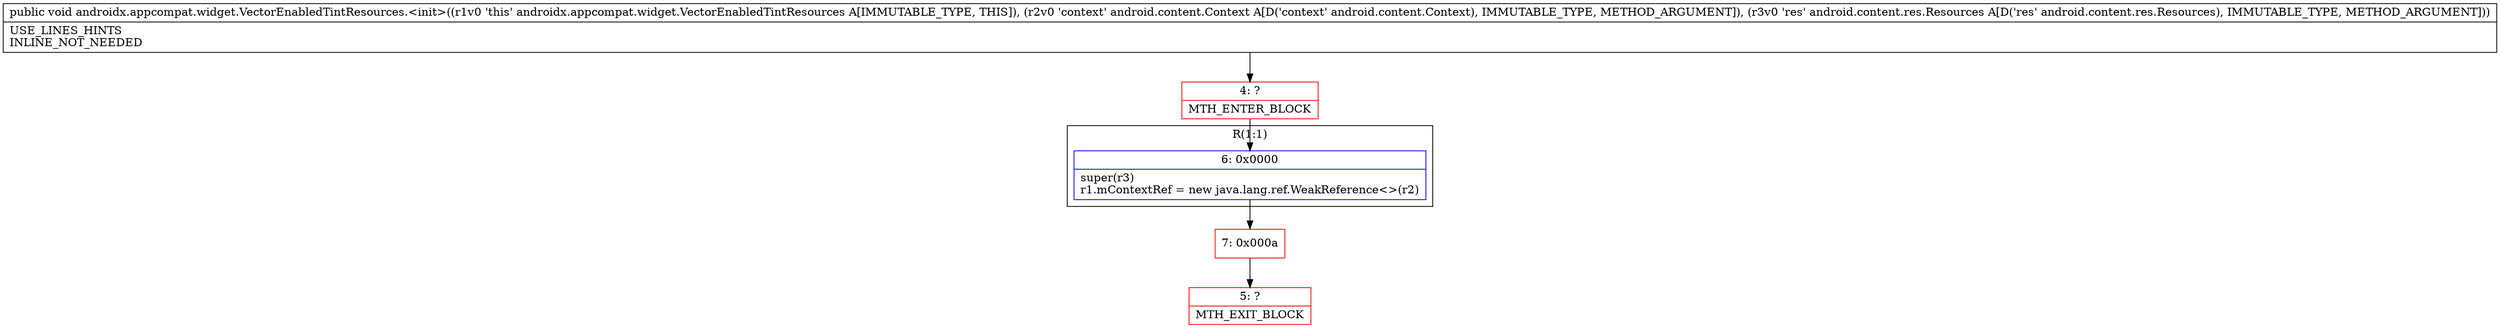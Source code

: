 digraph "CFG forandroidx.appcompat.widget.VectorEnabledTintResources.\<init\>(Landroid\/content\/Context;Landroid\/content\/res\/Resources;)V" {
subgraph cluster_Region_1734449773 {
label = "R(1:1)";
node [shape=record,color=blue];
Node_6 [shape=record,label="{6\:\ 0x0000|super(r3)\lr1.mContextRef = new java.lang.ref.WeakReference\<\>(r2)\l}"];
}
Node_4 [shape=record,color=red,label="{4\:\ ?|MTH_ENTER_BLOCK\l}"];
Node_7 [shape=record,color=red,label="{7\:\ 0x000a}"];
Node_5 [shape=record,color=red,label="{5\:\ ?|MTH_EXIT_BLOCK\l}"];
MethodNode[shape=record,label="{public void androidx.appcompat.widget.VectorEnabledTintResources.\<init\>((r1v0 'this' androidx.appcompat.widget.VectorEnabledTintResources A[IMMUTABLE_TYPE, THIS]), (r2v0 'context' android.content.Context A[D('context' android.content.Context), IMMUTABLE_TYPE, METHOD_ARGUMENT]), (r3v0 'res' android.content.res.Resources A[D('res' android.content.res.Resources), IMMUTABLE_TYPE, METHOD_ARGUMENT]))  | USE_LINES_HINTS\lINLINE_NOT_NEEDED\l}"];
MethodNode -> Node_4;Node_6 -> Node_7;
Node_4 -> Node_6;
Node_7 -> Node_5;
}

